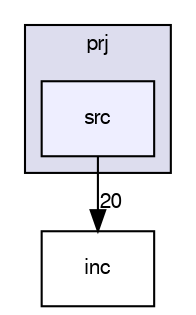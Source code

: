 digraph "/home/maciek/dorn/prj/src" {
  compound=true
  node [ fontsize="10", fontname="FreeSans"];
  edge [ labelfontsize="10", labelfontname="FreeSans"];
  subgraph clusterdir_d97944975b058d4b4d219112e647c70b {
    graph [ bgcolor="#ddddee", pencolor="black", label="prj" fontname="FreeSans", fontsize="10", URL="dir_d97944975b058d4b4d219112e647c70b.html"]
  dir_2b64194129eeae4e98aed51b7639dbb7 [shape=box, label="src", style="filled", fillcolor="#eeeeff", pencolor="black", URL="dir_2b64194129eeae4e98aed51b7639dbb7.html"];
  }
  dir_efb3429070c56598e4e504a1d9e33a11 [shape=box label="inc" URL="dir_efb3429070c56598e4e504a1d9e33a11.html"];
  dir_2b64194129eeae4e98aed51b7639dbb7->dir_efb3429070c56598e4e504a1d9e33a11 [headlabel="20", labeldistance=1.5 headhref="dir_000007_000006.html"];
}

